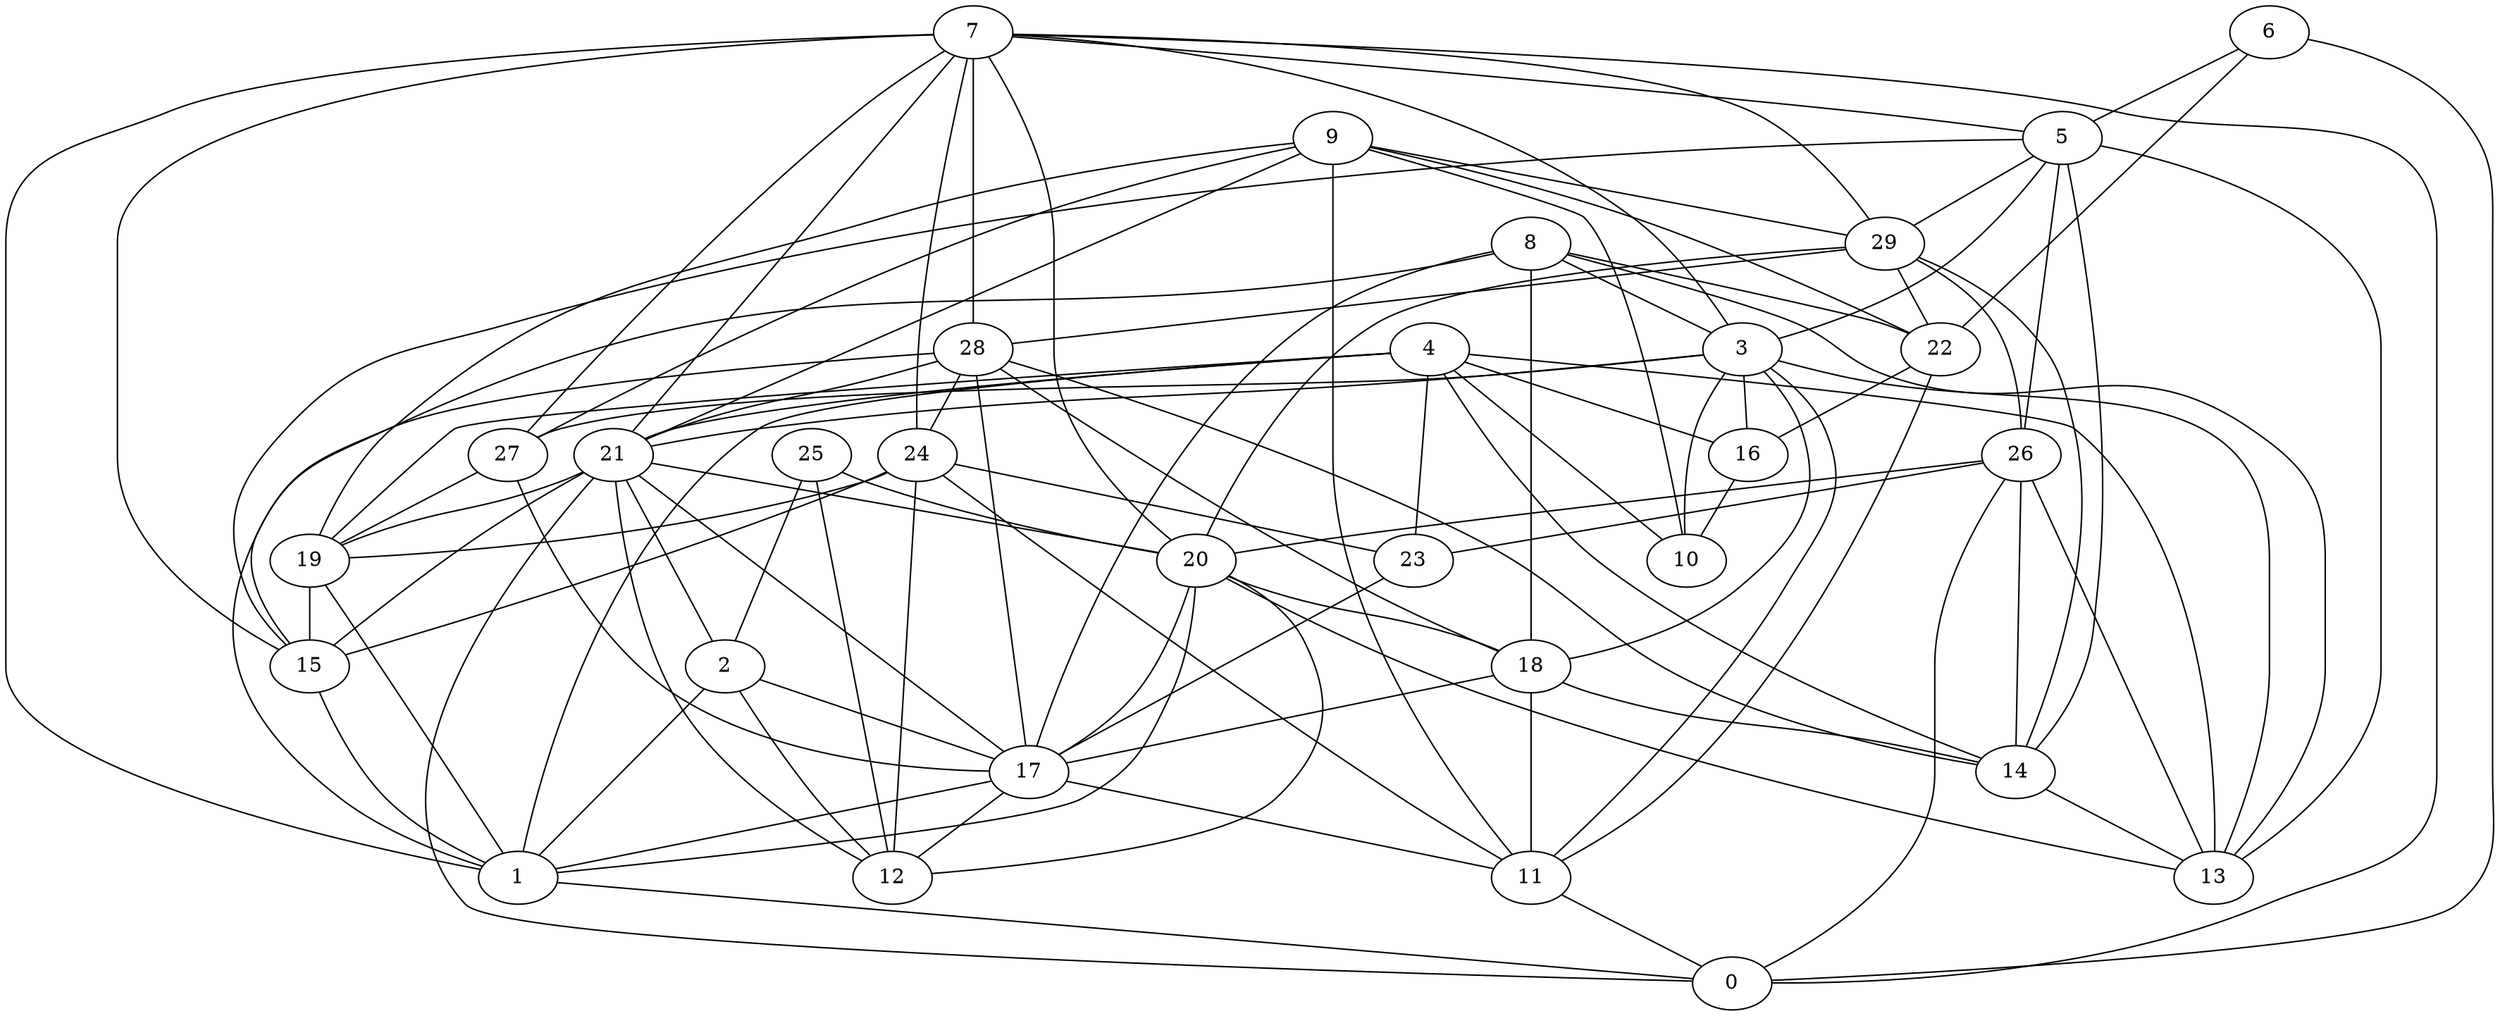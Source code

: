 digraph GG_graph {

subgraph G_graph {
edge [color = black]
"19" -> "1" [dir = none]
"19" -> "15" [dir = none]
"20" -> "17" [dir = none]
"20" -> "12" [dir = none]
"11" -> "0" [dir = none]
"18" -> "11" [dir = none]
"18" -> "17" [dir = none]
"18" -> "14" [dir = none]
"22" -> "11" [dir = none]
"22" -> "16" [dir = none]
"9" -> "19" [dir = none]
"9" -> "29" [dir = none]
"9" -> "10" [dir = none]
"9" -> "21" [dir = none]
"9" -> "11" [dir = none]
"9" -> "27" [dir = none]
"9" -> "22" [dir = none]
"1" -> "0" [dir = none]
"29" -> "20" [dir = none]
"29" -> "14" [dir = none]
"29" -> "22" [dir = none]
"29" -> "28" [dir = none]
"15" -> "1" [dir = none]
"27" -> "19" [dir = none]
"28" -> "14" [dir = none]
"28" -> "17" [dir = none]
"28" -> "1" [dir = none]
"28" -> "21" [dir = none]
"28" -> "24" [dir = none]
"7" -> "15" [dir = none]
"7" -> "21" [dir = none]
"7" -> "24" [dir = none]
"7" -> "27" [dir = none]
"7" -> "3" [dir = none]
"7" -> "1" [dir = none]
"7" -> "5" [dir = none]
"17" -> "1" [dir = none]
"17" -> "11" [dir = none]
"17" -> "12" [dir = none]
"4" -> "23" [dir = none]
"4" -> "16" [dir = none]
"4" -> "1" [dir = none]
"4" -> "13" [dir = none]
"4" -> "21" [dir = none]
"4" -> "14" [dir = none]
"4" -> "10" [dir = none]
"16" -> "10" [dir = none]
"6" -> "0" [dir = none]
"6" -> "5" [dir = none]
"6" -> "22" [dir = none]
"3" -> "27" [dir = none]
"3" -> "16" [dir = none]
"3" -> "11" [dir = none]
"3" -> "21" [dir = none]
"3" -> "18" [dir = none]
"3" -> "10" [dir = none]
"3" -> "13" [dir = none]
"5" -> "26" [dir = none]
"5" -> "15" [dir = none]
"5" -> "29" [dir = none]
"5" -> "3" [dir = none]
"14" -> "13" [dir = none]
"26" -> "23" [dir = none]
"26" -> "13" [dir = none]
"26" -> "20" [dir = none]
"26" -> "14" [dir = none]
"8" -> "22" [dir = none]
"8" -> "3" [dir = none]
"8" -> "17" [dir = none]
"8" -> "13" [dir = none]
"8" -> "15" [dir = none]
"24" -> "12" [dir = none]
"24" -> "11" [dir = none]
"24" -> "15" [dir = none]
"24" -> "23" [dir = none]
"21" -> "2" [dir = none]
"21" -> "19" [dir = none]
"21" -> "12" [dir = none]
"21" -> "15" [dir = none]
"21" -> "0" [dir = none]
"21" -> "17" [dir = none]
"23" -> "17" [dir = none]
"25" -> "20" [dir = none]
"25" -> "2" [dir = none]
"25" -> "12" [dir = none]
"2" -> "1" [dir = none]
"2" -> "12" [dir = none]
"20" -> "1" [dir = none]
"20" -> "18" [dir = none]
"5" -> "13" [dir = none]
"7" -> "28" [dir = none]
"7" -> "20" [dir = none]
"20" -> "13" [dir = none]
"24" -> "19" [dir = none]
"29" -> "26" [dir = none]
"26" -> "0" [dir = none]
"2" -> "17" [dir = none]
"28" -> "18" [dir = none]
"5" -> "14" [dir = none]
"8" -> "18" [dir = none]
"21" -> "20" [dir = none]
"7" -> "0" [dir = none]
"4" -> "19" [dir = none]
"27" -> "17" [dir = none]
"7" -> "29" [dir = none]
}

}
